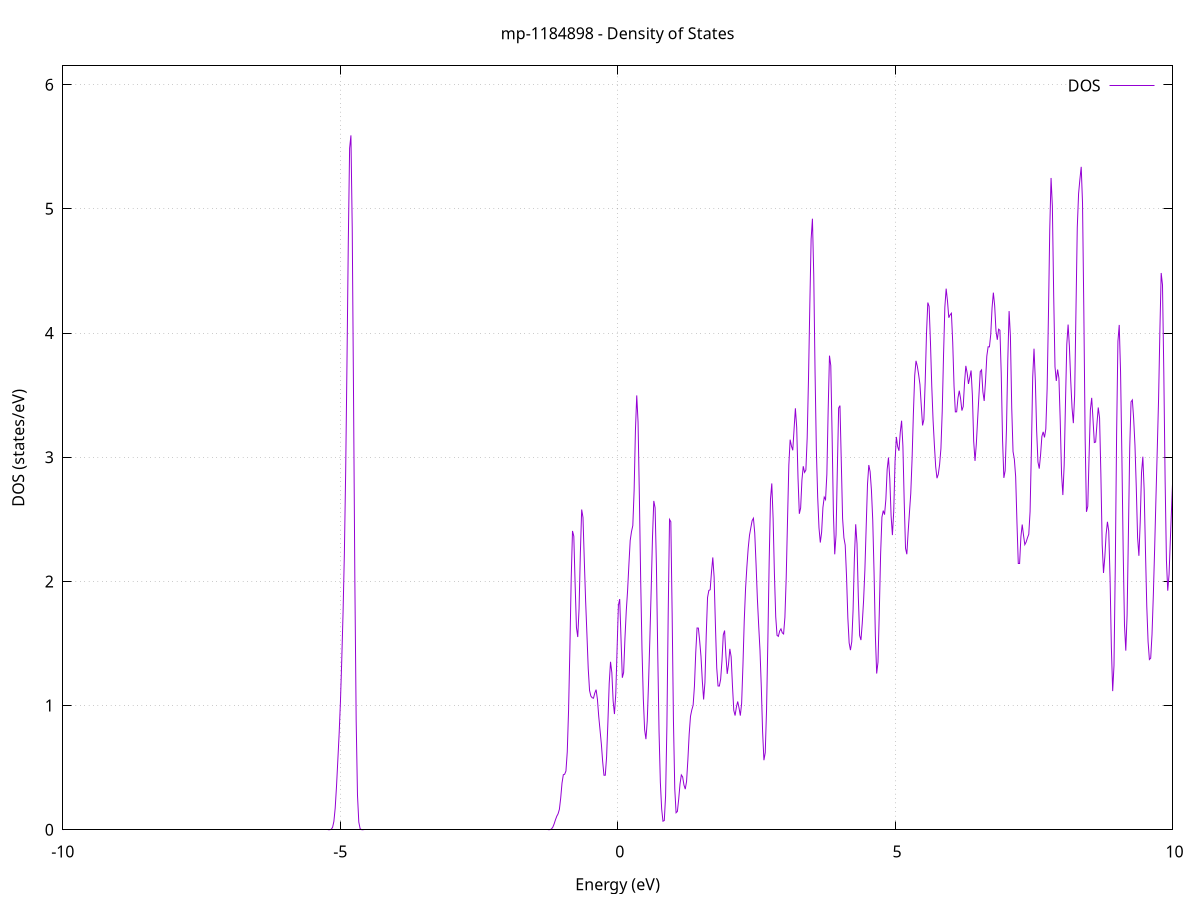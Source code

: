 set title 'mp-1184898 - Density of States'
set xlabel 'Energy (eV)'
set ylabel 'DOS (states/eV)'
set grid
set xrange [-10:10]
set yrange [0:6.151]
set xzeroaxis lt -1
set terminal png size 800,600
set output 'mp-1184898_dos_gnuplot.png'
plot '-' using 1:2 with lines title 'DOS'
-33.493700 0.000000
-33.470100 0.000000
-33.446500 0.000000
-33.422800 0.000000
-33.399200 0.000000
-33.375600 0.000000
-33.351900 0.000000
-33.328300 0.000000
-33.304700 0.000000
-33.281000 0.000000
-33.257400 0.000000
-33.233800 0.000000
-33.210200 0.000000
-33.186500 0.000000
-33.162900 0.000000
-33.139300 0.000000
-33.115600 0.000000
-33.092000 0.000000
-33.068400 0.000000
-33.044700 0.000000
-33.021100 0.000000
-32.997500 0.000000
-32.973900 0.000000
-32.950200 0.000000
-32.926600 0.000000
-32.903000 0.000000
-32.879300 0.000000
-32.855700 0.000000
-32.832100 0.000000
-32.808400 0.000000
-32.784800 0.000000
-32.761200 0.000000
-32.737600 0.000000
-32.713900 0.000000
-32.690300 0.000000
-32.666700 0.000000
-32.643000 0.000000
-32.619400 0.000000
-32.595800 0.000000
-32.572100 0.000000
-32.548500 0.000000
-32.524900 0.000000
-32.501300 0.000000
-32.477600 0.000000
-32.454000 0.000000
-32.430400 0.000000
-32.406700 0.000000
-32.383100 0.000000
-32.359500 0.000000
-32.335900 0.000000
-32.312200 0.000000
-32.288600 0.000000
-32.265000 0.000000
-32.241300 0.000000
-32.217700 0.000000
-32.194100 0.000000
-32.170400 0.000000
-32.146800 0.000000
-32.123200 0.000000
-32.099600 0.000000
-32.075900 0.000000
-32.052300 0.000000
-32.028700 0.000000
-32.005000 0.000000
-31.981400 0.000000
-31.957800 0.000000
-31.934100 0.000000
-31.910500 0.000000
-31.886900 0.000000
-31.863300 0.000000
-31.839600 0.000000
-31.816000 0.000000
-31.792400 0.000000
-31.768700 0.000000
-31.745100 0.000000
-31.721500 0.000000
-31.697800 0.000000
-31.674200 0.000000
-31.650600 0.000000
-31.627000 0.000000
-31.603300 0.000000
-31.579700 0.000000
-31.556100 0.000000
-31.532400 0.000000
-31.508800 0.000100
-31.485200 0.001400
-31.461500 0.018100
-31.437900 0.153400
-31.414300 0.844600
-31.390700 3.019300
-31.367000 7.013600
-31.343400 10.601100
-31.319800 10.521200
-31.296100 7.457600
-31.272500 6.285300
-31.248900 10.679800
-31.225200 18.411700
-31.201600 22.005800
-31.178000 17.299200
-31.154400 8.896400
-31.130700 2.990000
-31.107100 0.656200
-31.083500 0.094000
-31.059800 0.008800
-31.036200 0.000500
-31.012600 0.000000
-30.988900 0.000000
-30.965300 0.000000
-30.941700 0.000000
-30.918100 0.000000
-30.894400 0.000000
-30.870800 0.000000
-30.847200 0.000000
-30.823500 0.000000
-30.799900 0.000000
-30.776300 0.000000
-30.752600 0.000000
-30.729000 0.000000
-30.705400 0.000000
-30.681800 0.000000
-30.658100 0.000000
-30.634500 0.000000
-30.610900 0.000000
-30.587200 0.000000
-30.563600 0.000000
-30.540000 0.000000
-30.516400 0.000000
-30.492700 0.000000
-30.469100 0.000000
-30.445500 0.000000
-30.421800 0.000000
-30.398200 0.000000
-30.374600 0.000000
-30.350900 0.000000
-30.327300 0.000000
-30.303700 0.000000
-30.280100 0.000000
-30.256400 0.000000
-30.232800 0.000000
-30.209200 0.000000
-30.185500 0.000000
-30.161900 0.000000
-30.138300 0.000000
-30.114600 0.000000
-30.091000 0.000000
-30.067400 0.000000
-30.043800 0.000000
-30.020100 0.000000
-29.996500 0.000000
-29.972900 0.000000
-29.949200 0.000000
-29.925600 0.000000
-29.902000 0.000000
-29.878300 0.000000
-29.854700 0.000000
-29.831100 0.000000
-29.807500 0.000000
-29.783800 0.000000
-29.760200 0.000000
-29.736600 0.000000
-29.712900 0.000000
-29.689300 0.000000
-29.665700 0.000000
-29.642000 0.000000
-29.618400 0.000000
-29.594800 0.000000
-29.571200 0.000000
-29.547500 0.000000
-29.523900 0.000000
-29.500300 0.000000
-29.476600 0.000000
-29.453000 0.000000
-29.429400 0.000000
-29.405700 0.000000
-29.382100 0.000000
-29.358500 0.000000
-29.334900 0.000000
-29.311200 0.000000
-29.287600 0.000000
-29.264000 0.000000
-29.240300 0.000000
-29.216700 0.000000
-29.193100 0.000000
-29.169400 0.000000
-29.145800 0.000000
-29.122200 0.000000
-29.098600 0.000000
-29.074900 0.000000
-29.051300 0.000000
-29.027700 0.000000
-29.004000 0.000000
-28.980400 0.000000
-28.956800 0.000000
-28.933200 0.000000
-28.909500 0.000000
-28.885900 0.000000
-28.862300 0.000000
-28.838600 0.000000
-28.815000 0.000000
-28.791400 0.000000
-28.767700 0.000000
-28.744100 0.000000
-28.720500 0.000000
-28.696900 0.000000
-28.673200 0.000000
-28.649600 0.000000
-28.626000 0.000000
-28.602300 0.000000
-28.578700 0.000000
-28.555100 0.000000
-28.531400 0.000000
-28.507800 0.000000
-28.484200 0.000000
-28.460600 0.000000
-28.436900 0.000000
-28.413300 0.000000
-28.389700 0.000000
-28.366000 0.000000
-28.342400 0.000000
-28.318800 0.000000
-28.295100 0.000000
-28.271500 0.000000
-28.247900 0.000000
-28.224300 0.000000
-28.200600 0.000000
-28.177000 0.000000
-28.153400 0.000000
-28.129700 0.000000
-28.106100 0.000000
-28.082500 0.000000
-28.058800 0.000000
-28.035200 0.000000
-28.011600 0.000000
-27.988000 0.000000
-27.964300 0.000000
-27.940700 0.000000
-27.917100 0.000000
-27.893400 0.000000
-27.869800 0.000000
-27.846200 0.000000
-27.822500 0.000000
-27.798900 0.000000
-27.775300 0.000000
-27.751700 0.000000
-27.728000 0.000000
-27.704400 0.000000
-27.680800 0.000000
-27.657100 0.000000
-27.633500 0.000000
-27.609900 0.000000
-27.586200 0.000000
-27.562600 0.000000
-27.539000 0.000000
-27.515400 0.000000
-27.491700 0.000000
-27.468100 0.000000
-27.444500 0.000000
-27.420800 0.000000
-27.397200 0.000000
-27.373600 0.000000
-27.349900 0.000000
-27.326300 0.000000
-27.302700 0.000000
-27.279100 0.000000
-27.255400 0.000000
-27.231800 0.000000
-27.208200 0.000000
-27.184500 0.000000
-27.160900 0.000000
-27.137300 0.000000
-27.113700 0.000000
-27.090000 0.000000
-27.066400 0.000000
-27.042800 0.000000
-27.019100 0.000000
-26.995500 0.000000
-26.971900 0.000000
-26.948200 0.000000
-26.924600 0.000000
-26.901000 0.000000
-26.877400 0.000000
-26.853700 0.000000
-26.830100 0.000000
-26.806500 0.000000
-26.782800 0.000000
-26.759200 0.000000
-26.735600 0.000000
-26.711900 0.000000
-26.688300 0.000000
-26.664700 0.000000
-26.641100 0.000000
-26.617400 0.000000
-26.593800 0.000000
-26.570200 0.000000
-26.546500 0.000000
-26.522900 0.000000
-26.499300 0.000000
-26.475600 0.000000
-26.452000 0.000000
-26.428400 0.000000
-26.404800 0.000000
-26.381100 0.000000
-26.357500 0.000000
-26.333900 0.000000
-26.310200 0.000000
-26.286600 0.000000
-26.263000 0.000000
-26.239300 0.000000
-26.215700 0.000000
-26.192100 0.000000
-26.168500 0.000000
-26.144800 0.000000
-26.121200 0.000000
-26.097600 0.000000
-26.073900 0.000000
-26.050300 0.000000
-26.026700 0.000000
-26.003000 0.000000
-25.979400 0.000000
-25.955800 0.000000
-25.932200 0.000000
-25.908500 0.000000
-25.884900 0.000000
-25.861300 0.000000
-25.837600 0.000000
-25.814000 0.000000
-25.790400 0.000000
-25.766700 0.000000
-25.743100 0.000000
-25.719500 0.000000
-25.695900 0.000000
-25.672200 0.000000
-25.648600 0.000000
-25.625000 0.000000
-25.601300 0.000000
-25.577700 0.000000
-25.554100 0.000000
-25.530400 0.000000
-25.506800 0.000000
-25.483200 0.000000
-25.459600 0.000000
-25.435900 0.000000
-25.412300 0.000000
-25.388700 0.000000
-25.365000 0.000000
-25.341400 0.000000
-25.317800 0.000000
-25.294200 0.000000
-25.270500 0.000000
-25.246900 0.000000
-25.223300 0.000000
-25.199600 0.000000
-25.176000 0.000000
-25.152400 0.000000
-25.128700 0.000000
-25.105100 0.000000
-25.081500 0.000000
-25.057900 0.000000
-25.034200 0.000000
-25.010600 0.000000
-24.987000 0.000000
-24.963300 0.000000
-24.939700 0.000000
-24.916100 0.000000
-24.892400 0.000000
-24.868800 0.000000
-24.845200 0.000000
-24.821600 0.000000
-24.797900 0.000000
-24.774300 0.000000
-24.750700 0.000000
-24.727000 0.000000
-24.703400 0.000000
-24.679800 0.000000
-24.656100 0.000000
-24.632500 0.000000
-24.608900 0.000000
-24.585300 0.000000
-24.561600 0.000000
-24.538000 0.000000
-24.514400 0.000000
-24.490700 0.000000
-24.467100 0.000000
-24.443500 0.000000
-24.419800 0.000000
-24.396200 0.000000
-24.372600 0.000000
-24.349000 0.000000
-24.325300 0.000000
-24.301700 0.000000
-24.278100 0.000000
-24.254400 0.000000
-24.230800 0.000000
-24.207200 0.000000
-24.183500 0.000000
-24.159900 0.000000
-24.136300 0.000000
-24.112700 0.000000
-24.089000 0.000000
-24.065400 0.000000
-24.041800 0.000000
-24.018100 0.000000
-23.994500 0.000000
-23.970900 0.000000
-23.947200 0.000000
-23.923600 0.000000
-23.900000 0.000000
-23.876400 0.000000
-23.852700 0.000000
-23.829100 0.000000
-23.805500 0.000000
-23.781800 0.000000
-23.758200 0.000000
-23.734600 0.000000
-23.711000 0.000000
-23.687300 0.000000
-23.663700 0.000000
-23.640100 0.000000
-23.616400 0.000000
-23.592800 0.000000
-23.569200 0.000000
-23.545500 0.000000
-23.521900 0.000000
-23.498300 0.000000
-23.474700 0.000000
-23.451000 0.000000
-23.427400 0.000000
-23.403800 0.000000
-23.380100 0.000000
-23.356500 0.000000
-23.332900 0.000000
-23.309200 0.000000
-23.285600 0.000000
-23.262000 0.000000
-23.238400 0.000000
-23.214700 0.000000
-23.191100 0.000000
-23.167500 0.000000
-23.143800 0.000000
-23.120200 0.000000
-23.096600 0.000000
-23.072900 0.000000
-23.049300 0.000000
-23.025700 0.000000
-23.002100 0.000000
-22.978400 0.000000
-22.954800 0.000000
-22.931200 0.000000
-22.907500 0.000000
-22.883900 0.000000
-22.860300 0.000000
-22.836600 0.000000
-22.813000 0.000000
-22.789400 0.000000
-22.765800 0.000000
-22.742100 0.000000
-22.718500 0.000000
-22.694900 0.000000
-22.671200 0.000000
-22.647600 0.000000
-22.624000 0.000000
-22.600300 0.000000
-22.576700 0.000000
-22.553100 0.000000
-22.529500 0.000000
-22.505800 0.000000
-22.482200 0.000000
-22.458600 0.000000
-22.434900 0.000000
-22.411300 0.000000
-22.387700 0.000000
-22.364000 0.000000
-22.340400 0.000000
-22.316800 0.000000
-22.293200 0.000000
-22.269500 0.000000
-22.245900 0.000000
-22.222300 0.000000
-22.198600 0.000000
-22.175000 0.000000
-22.151400 0.000000
-22.127700 0.000000
-22.104100 0.000000
-22.080500 0.000000
-22.056900 0.000000
-22.033200 0.000000
-22.009600 0.000000
-21.986000 0.000000
-21.962300 0.000000
-21.938700 0.000000
-21.915100 0.000000
-21.891500 0.000000
-21.867800 0.000000
-21.844200 0.000000
-21.820600 0.000000
-21.796900 0.000000
-21.773300 0.000000
-21.749700 0.000000
-21.726000 0.000000
-21.702400 0.000000
-21.678800 0.000000
-21.655200 0.000000
-21.631500 0.000000
-21.607900 0.000000
-21.584300 0.000000
-21.560600 0.000000
-21.537000 0.000000
-21.513400 0.000000
-21.489700 0.000000
-21.466100 0.000000
-21.442500 0.000000
-21.418900 0.000000
-21.395200 0.000000
-21.371600 0.000000
-21.348000 0.000000
-21.324300 0.000000
-21.300700 0.000000
-21.277100 0.000000
-21.253400 0.000000
-21.229800 0.000000
-21.206200 0.000000
-21.182600 0.000000
-21.158900 0.000000
-21.135300 0.000000
-21.111700 0.000000
-21.088000 0.000000
-21.064400 0.000000
-21.040800 0.000000
-21.017100 0.000000
-20.993500 0.000000
-20.969900 0.000000
-20.946300 0.000000
-20.922600 0.000000
-20.899000 0.000000
-20.875400 0.000000
-20.851700 0.000000
-20.828100 0.000000
-20.804500 0.000000
-20.780800 0.000000
-20.757200 0.000000
-20.733600 0.000000
-20.710000 0.000000
-20.686300 0.000000
-20.662700 0.000000
-20.639100 0.000000
-20.615400 0.000000
-20.591800 0.000000
-20.568200 0.000000
-20.544500 0.000000
-20.520900 0.000000
-20.497300 0.000000
-20.473700 0.000000
-20.450000 0.000000
-20.426400 0.000000
-20.402800 0.000000
-20.379100 0.000000
-20.355500 0.000000
-20.331900 0.000000
-20.308300 0.000000
-20.284600 0.000000
-20.261000 0.000000
-20.237400 0.000000
-20.213700 0.000000
-20.190100 0.000000
-20.166500 0.000000
-20.142800 0.000000
-20.119200 0.000000
-20.095600 0.000000
-20.072000 0.000000
-20.048300 0.000000
-20.024700 0.000000
-20.001100 0.000000
-19.977400 0.000000
-19.953800 0.000000
-19.930200 0.000000
-19.906500 0.000000
-19.882900 0.000000
-19.859300 0.000000
-19.835700 0.000000
-19.812000 0.000000
-19.788400 0.000000
-19.764800 0.000000
-19.741100 0.000000
-19.717500 0.000000
-19.693900 0.000000
-19.670200 0.000000
-19.646600 0.000000
-19.623000 0.000000
-19.599400 0.000000
-19.575700 0.000000
-19.552100 0.000000
-19.528500 0.000000
-19.504800 0.000000
-19.481200 0.000000
-19.457600 0.000000
-19.433900 0.000000
-19.410300 0.000000
-19.386700 0.000000
-19.363100 0.000000
-19.339400 0.000000
-19.315800 0.000000
-19.292200 0.000000
-19.268500 0.000000
-19.244900 0.000000
-19.221300 0.000000
-19.197600 0.000000
-19.174000 0.000000
-19.150400 0.000000
-19.126800 0.000000
-19.103100 0.000000
-19.079500 0.000000
-19.055900 0.000000
-19.032200 0.000000
-19.008600 0.000000
-18.985000 0.000000
-18.961300 0.000000
-18.937700 0.000000
-18.914100 0.000000
-18.890500 0.000000
-18.866800 0.000000
-18.843200 0.000000
-18.819600 0.000000
-18.795900 0.000000
-18.772300 0.000000
-18.748700 0.000000
-18.725000 0.000000
-18.701400 0.000000
-18.677800 0.000000
-18.654200 0.000000
-18.630500 0.000000
-18.606900 0.000000
-18.583300 0.000000
-18.559600 0.000000
-18.536000 0.000000
-18.512400 0.000000
-18.488800 0.000000
-18.465100 0.000000
-18.441500 0.000000
-18.417900 0.000000
-18.394200 0.000000
-18.370600 0.000000
-18.347000 0.000000
-18.323300 0.000000
-18.299700 0.000000
-18.276100 0.000000
-18.252500 0.000000
-18.228800 0.000000
-18.205200 0.000000
-18.181600 0.000000
-18.157900 0.000000
-18.134300 0.000000
-18.110700 0.000000
-18.087000 0.000000
-18.063400 0.000000
-18.039800 0.000000
-18.016200 0.000000
-17.992500 0.000000
-17.968900 0.000000
-17.945300 0.000000
-17.921600 0.000000
-17.898000 0.000000
-17.874400 0.000000
-17.850700 0.000000
-17.827100 0.000000
-17.803500 0.000000
-17.779900 0.000000
-17.756200 0.000000
-17.732600 0.000000
-17.709000 0.000000
-17.685300 0.000000
-17.661700 0.000000
-17.638100 0.000000
-17.614400 0.000000
-17.590800 0.000000
-17.567200 0.000000
-17.543600 0.000000
-17.519900 0.000000
-17.496300 0.000000
-17.472700 0.000000
-17.449000 0.000000
-17.425400 0.000000
-17.401800 0.000000
-17.378100 0.000000
-17.354500 0.000000
-17.330900 0.000000
-17.307300 0.000000
-17.283600 0.000000
-17.260000 0.000000
-17.236400 0.000000
-17.212700 0.000000
-17.189100 0.000000
-17.165500 0.000000
-17.141800 0.000000
-17.118200 0.000000
-17.094600 0.000000
-17.071000 0.000000
-17.047300 0.000000
-17.023700 0.000000
-17.000100 0.000000
-16.976400 0.000000
-16.952800 0.000000
-16.929200 0.000000
-16.905600 0.000000
-16.881900 0.000000
-16.858300 0.000000
-16.834700 0.000000
-16.811000 0.000000
-16.787400 0.000000
-16.763800 0.000000
-16.740100 0.000000
-16.716500 0.000000
-16.692900 0.000000
-16.669300 0.000000
-16.645600 0.000000
-16.622000 0.000000
-16.598400 0.000000
-16.574700 0.000000
-16.551100 0.000000
-16.527500 0.000000
-16.503800 0.000000
-16.480200 0.000000
-16.456600 0.000000
-16.433000 0.000000
-16.409300 0.000000
-16.385700 0.000000
-16.362100 0.000000
-16.338400 0.000000
-16.314800 0.000000
-16.291200 0.000000
-16.267500 0.000000
-16.243900 0.000000
-16.220300 0.000000
-16.196700 0.000000
-16.173000 0.000000
-16.149400 0.000000
-16.125800 0.000000
-16.102100 0.000000
-16.078500 0.000000
-16.054900 0.000000
-16.031200 0.000000
-16.007600 0.000000
-15.984000 0.000000
-15.960400 0.000000
-15.936700 0.000000
-15.913100 0.000000
-15.889500 0.000000
-15.865800 0.000000
-15.842200 0.000000
-15.818600 0.000000
-15.794900 0.000000
-15.771300 0.000000
-15.747700 0.000000
-15.724100 0.000000
-15.700400 0.000000
-15.676800 0.000000
-15.653200 0.000000
-15.629500 0.000000
-15.605900 0.000000
-15.582300 0.000000
-15.558600 0.000000
-15.535000 0.000000
-15.511400 0.000000
-15.487800 0.000000
-15.464100 0.000000
-15.440500 0.000000
-15.416900 0.000000
-15.393200 0.000000
-15.369600 0.000000
-15.346000 0.000000
-15.322300 0.000000
-15.298700 0.000000
-15.275100 0.000000
-15.251500 0.000000
-15.227800 0.000000
-15.204200 0.000000
-15.180600 0.000000
-15.156900 0.000000
-15.133300 0.000300
-15.109700 0.004400
-15.086100 0.044800
-15.062400 0.301800
-15.038800 1.347900
-15.015200 4.010400
-14.991500 8.009300
-14.967900 11.018000
-14.944300 11.591900
-14.920600 12.503300
-14.897000 17.005000
-14.873400 22.748900
-14.849800 24.878400
-14.826100 23.913700
-14.802500 24.116600
-14.778900 26.754900
-14.755200 31.289300
-14.731600 37.845900
-14.708000 42.718100
-14.684300 38.744400
-14.660700 25.619200
-14.637100 11.797400
-14.613500 3.703900
-14.589800 0.783900
-14.566200 0.111100
-14.542600 0.010500
-14.518900 0.000700
-14.495300 0.000000
-14.471700 0.000200
-14.448000 0.003500
-14.424400 0.047200
-14.400800 0.414100
-14.377200 2.411200
-14.353500 9.386800
-14.329900 24.605200
-14.306300 43.672400
-14.282600 52.642000
-14.259000 43.075300
-14.235400 23.843600
-14.211700 8.878100
-14.188100 2.209200
-14.164500 0.365100
-14.140900 0.039800
-14.117200 0.002900
-14.093600 0.000100
-14.070000 0.000000
-14.046300 0.000000
-14.022700 0.000000
-13.999100 0.000000
-13.975400 0.000000
-13.951800 0.000000
-13.928200 0.000000
-13.904600 0.000000
-13.880900 0.000000
-13.857300 0.000000
-13.833700 0.000000
-13.810000 0.000000
-13.786400 0.000000
-13.762800 0.000000
-13.739100 0.000000
-13.715500 0.000000
-13.691900 0.000000
-13.668300 0.000000
-13.644600 0.000000
-13.621000 0.000000
-13.597400 0.000000
-13.573700 0.000000
-13.550100 0.000000
-13.526500 0.000000
-13.502900 0.000000
-13.479200 0.000000
-13.455600 0.000000
-13.432000 0.000000
-13.408300 0.000000
-13.384700 0.000000
-13.361100 0.000000
-13.337400 0.000000
-13.313800 0.000000
-13.290200 0.000000
-13.266600 0.000000
-13.242900 0.000000
-13.219300 0.000000
-13.195700 0.000000
-13.172000 0.000000
-13.148400 0.000000
-13.124800 0.000000
-13.101100 0.000000
-13.077500 0.000000
-13.053900 0.000000
-13.030300 0.000000
-13.006600 0.000000
-12.983000 0.000000
-12.959400 0.000000
-12.935700 0.000000
-12.912100 0.000000
-12.888500 0.000000
-12.864800 0.000000
-12.841200 0.000000
-12.817600 0.000000
-12.794000 0.000000
-12.770300 0.000000
-12.746700 0.000000
-12.723100 0.000000
-12.699400 0.000000
-12.675800 0.000000
-12.652200 0.000000
-12.628500 0.000000
-12.604900 0.000000
-12.581300 0.000000
-12.557700 0.000000
-12.534000 0.000000
-12.510400 0.000000
-12.486800 0.000000
-12.463100 0.000000
-12.439500 0.000000
-12.415900 0.000000
-12.392200 0.000000
-12.368600 0.000000
-12.345000 0.000000
-12.321400 0.000000
-12.297700 0.000000
-12.274100 0.000000
-12.250500 0.000000
-12.226800 0.000000
-12.203200 0.000000
-12.179600 0.000000
-12.155900 0.000000
-12.132300 0.000000
-12.108700 0.000000
-12.085100 0.000000
-12.061400 0.000000
-12.037800 0.000000
-12.014200 0.000000
-11.990500 0.000000
-11.966900 0.000000
-11.943300 0.000000
-11.919600 0.000000
-11.896000 0.000000
-11.872400 0.000000
-11.848800 0.000000
-11.825100 0.000000
-11.801500 0.000000
-11.777900 0.000000
-11.754200 0.000000
-11.730600 0.000000
-11.707000 0.000000
-11.683400 0.000000
-11.659700 0.000000
-11.636100 0.000000
-11.612500 0.000000
-11.588800 0.000000
-11.565200 0.000000
-11.541600 0.000000
-11.517900 0.000000
-11.494300 0.000000
-11.470700 0.000000
-11.447100 0.000000
-11.423400 0.000000
-11.399800 0.000000
-11.376200 0.000000
-11.352500 0.000000
-11.328900 0.000000
-11.305300 0.000000
-11.281600 0.000000
-11.258000 0.000000
-11.234400 0.000000
-11.210800 0.000000
-11.187100 0.000000
-11.163500 0.000000
-11.139900 0.000000
-11.116200 0.000000
-11.092600 0.000000
-11.069000 0.000000
-11.045300 0.000000
-11.021700 0.000000
-10.998100 0.000000
-10.974500 0.000000
-10.950800 0.000000
-10.927200 0.000000
-10.903600 0.000000
-10.879900 0.000000
-10.856300 0.000000
-10.832700 0.000000
-10.809000 0.000000
-10.785400 0.000000
-10.761800 0.000000
-10.738200 0.000000
-10.714500 0.000000
-10.690900 0.000000
-10.667300 0.000000
-10.643600 0.000000
-10.620000 0.000000
-10.596400 0.000000
-10.572700 0.000000
-10.549100 0.000000
-10.525500 0.000000
-10.501900 0.000000
-10.478200 0.000000
-10.454600 0.000000
-10.431000 0.000000
-10.407300 0.000000
-10.383700 0.000000
-10.360100 0.000000
-10.336400 0.000000
-10.312800 0.000000
-10.289200 0.000000
-10.265600 0.000000
-10.241900 0.000000
-10.218300 0.000000
-10.194700 0.000000
-10.171000 0.000000
-10.147400 0.000000
-10.123800 0.000000
-10.100200 0.000000
-10.076500 0.000000
-10.052900 0.000000
-10.029300 0.000000
-10.005600 0.000000
-9.982000 0.000000
-9.958400 0.000000
-9.934700 0.000000
-9.911100 0.000000
-9.887500 0.000000
-9.863900 0.000000
-9.840200 0.000000
-9.816600 0.000000
-9.793000 0.000000
-9.769300 0.000000
-9.745700 0.000000
-9.722100 0.000000
-9.698400 0.000000
-9.674800 0.000000
-9.651200 0.000000
-9.627600 0.000000
-9.603900 0.000000
-9.580300 0.000000
-9.556700 0.000000
-9.533000 0.000000
-9.509400 0.000000
-9.485800 0.000000
-9.462100 0.000000
-9.438500 0.000000
-9.414900 0.000000
-9.391300 0.000000
-9.367600 0.000000
-9.344000 0.000000
-9.320400 0.000000
-9.296700 0.000000
-9.273100 0.000000
-9.249500 0.000000
-9.225800 0.000000
-9.202200 0.000000
-9.178600 0.000000
-9.155000 0.000000
-9.131300 0.000000
-9.107700 0.000000
-9.084100 0.000000
-9.060400 0.000000
-9.036800 0.000000
-9.013200 0.000000
-8.989500 0.000000
-8.965900 0.000000
-8.942300 0.000000
-8.918700 0.000000
-8.895000 0.000000
-8.871400 0.000000
-8.847800 0.000000
-8.824100 0.000000
-8.800500 0.000000
-8.776900 0.000000
-8.753200 0.000000
-8.729600 0.000000
-8.706000 0.000000
-8.682400 0.000000
-8.658700 0.000000
-8.635100 0.000000
-8.611500 0.000000
-8.587800 0.000000
-8.564200 0.000000
-8.540600 0.000000
-8.516900 0.000000
-8.493300 0.000000
-8.469700 0.000000
-8.446100 0.000000
-8.422400 0.000000
-8.398800 0.000000
-8.375200 0.000000
-8.351500 0.000000
-8.327900 0.000000
-8.304300 0.000000
-8.280700 0.000000
-8.257000 0.000000
-8.233400 0.000000
-8.209800 0.000000
-8.186100 0.000000
-8.162500 0.000000
-8.138900 0.000000
-8.115200 0.000000
-8.091600 0.000000
-8.068000 0.000000
-8.044400 0.000000
-8.020700 0.000000
-7.997100 0.000000
-7.973500 0.000000
-7.949800 0.000000
-7.926200 0.000000
-7.902600 0.000000
-7.878900 0.000000
-7.855300 0.000000
-7.831700 0.000000
-7.808100 0.000000
-7.784400 0.000000
-7.760800 0.000000
-7.737200 0.000000
-7.713500 0.000000
-7.689900 0.000000
-7.666300 0.000000
-7.642600 0.000000
-7.619000 0.000000
-7.595400 0.000000
-7.571800 0.000000
-7.548100 0.000000
-7.524500 0.000000
-7.500900 0.000000
-7.477200 0.000000
-7.453600 0.000000
-7.430000 0.000000
-7.406300 0.000000
-7.382700 0.000000
-7.359100 0.000000
-7.335500 0.000000
-7.311800 0.000000
-7.288200 0.000000
-7.264600 0.000000
-7.240900 0.000000
-7.217300 0.000000
-7.193700 0.000000
-7.170000 0.000000
-7.146400 0.000000
-7.122800 0.000000
-7.099200 0.000000
-7.075500 0.000000
-7.051900 0.000000
-7.028300 0.000000
-7.004600 0.000000
-6.981000 0.000000
-6.957400 0.000000
-6.933700 0.000000
-6.910100 0.000000
-6.886500 0.000000
-6.862900 0.000000
-6.839200 0.000000
-6.815600 0.000000
-6.792000 0.000000
-6.768300 0.000000
-6.744700 0.000000
-6.721100 0.000000
-6.697500 0.000000
-6.673800 0.000000
-6.650200 0.000000
-6.626600 0.000000
-6.602900 0.000000
-6.579300 0.000000
-6.555700 0.000000
-6.532000 0.000000
-6.508400 0.000000
-6.484800 0.000000
-6.461200 0.000000
-6.437500 0.000000
-6.413900 0.000000
-6.390300 0.000000
-6.366600 0.000000
-6.343000 0.000000
-6.319400 0.000000
-6.295700 0.000000
-6.272100 0.000000
-6.248500 0.000000
-6.224900 0.000000
-6.201200 0.000000
-6.177600 0.000000
-6.154000 0.000000
-6.130300 0.000000
-6.106700 0.000000
-6.083100 0.000000
-6.059400 0.000000
-6.035800 0.000000
-6.012200 0.000000
-5.988600 0.000000
-5.964900 0.000000
-5.941300 0.000000
-5.917700 0.000000
-5.894000 0.000000
-5.870400 0.000000
-5.846800 0.000000
-5.823100 0.000000
-5.799500 0.000000
-5.775900 0.000000
-5.752300 0.000000
-5.728600 0.000000
-5.705000 0.000000
-5.681400 0.000000
-5.657700 0.000000
-5.634100 0.000000
-5.610500 0.000000
-5.586800 0.000000
-5.563200 0.000000
-5.539600 0.000000
-5.516000 0.000000
-5.492300 0.000000
-5.468700 0.000000
-5.445100 0.000000
-5.421400 0.000000
-5.397800 0.000000
-5.374200 0.000000
-5.350500 0.000000
-5.326900 0.000000
-5.303300 0.000000
-5.279700 0.000000
-5.256000 0.000000
-5.232400 0.000000
-5.208800 0.000100
-5.185100 0.000600
-5.161500 0.004200
-5.137900 0.019600
-5.114200 0.067300
-5.090600 0.174500
-5.067000 0.348900
-5.043400 0.557400
-5.019700 0.771900
-4.996100 1.029700
-4.972500 1.362400
-4.948800 1.747400
-4.925200 2.221300
-4.901600 2.886500
-4.878000 3.764500
-4.854300 4.733800
-4.830700 5.487300
-4.807100 5.591500
-4.783400 4.842500
-4.759800 3.478100
-4.736200 2.000000
-4.712500 0.877100
-4.688900 0.279800
-4.665300 0.062600
-4.641700 0.009600
-4.618000 0.001000
-4.594400 0.000100
-4.570800 0.000000
-4.547100 0.000000
-4.523500 0.000000
-4.499900 0.000000
-4.476200 0.000000
-4.452600 0.000000
-4.429000 0.000000
-4.405400 0.000000
-4.381700 0.000000
-4.358100 0.000000
-4.334500 0.000000
-4.310800 0.000000
-4.287200 0.000000
-4.263600 0.000000
-4.239900 0.000000
-4.216300 0.000000
-4.192700 0.000000
-4.169100 0.000000
-4.145400 0.000000
-4.121800 0.000000
-4.098200 0.000000
-4.074500 0.000000
-4.050900 0.000000
-4.027300 0.000000
-4.003600 0.000000
-3.980000 0.000000
-3.956400 0.000000
-3.932800 0.000000
-3.909100 0.000000
-3.885500 0.000000
-3.861900 0.000000
-3.838200 0.000000
-3.814600 0.000000
-3.791000 0.000000
-3.767300 0.000000
-3.743700 0.000000
-3.720100 0.000000
-3.696500 0.000000
-3.672800 0.000000
-3.649200 0.000000
-3.625600 0.000000
-3.601900 0.000000
-3.578300 0.000000
-3.554700 0.000000
-3.531000 0.000000
-3.507400 0.000000
-3.483800 0.000000
-3.460200 0.000000
-3.436500 0.000000
-3.412900 0.000000
-3.389300 0.000000
-3.365600 0.000000
-3.342000 0.000000
-3.318400 0.000000
-3.294800 0.000000
-3.271100 0.000000
-3.247500 0.000000
-3.223900 0.000000
-3.200200 0.000000
-3.176600 0.000000
-3.153000 0.000000
-3.129300 0.000000
-3.105700 0.000000
-3.082100 0.000000
-3.058500 0.000000
-3.034800 0.000000
-3.011200 0.000000
-2.987600 0.000000
-2.963900 0.000000
-2.940300 0.000000
-2.916700 0.000000
-2.893000 0.000000
-2.869400 0.000000
-2.845800 0.000000
-2.822200 0.000000
-2.798500 0.000000
-2.774900 0.000000
-2.751300 0.000000
-2.727600 0.000000
-2.704000 0.000000
-2.680400 0.000000
-2.656700 0.000000
-2.633100 0.000000
-2.609500 0.000000
-2.585900 0.000000
-2.562200 0.000000
-2.538600 0.000000
-2.515000 0.000000
-2.491300 0.000000
-2.467700 0.000000
-2.444100 0.000000
-2.420400 0.000000
-2.396800 0.000000
-2.373200 0.000000
-2.349600 0.000000
-2.325900 0.000000
-2.302300 0.000000
-2.278700 0.000000
-2.255000 0.000000
-2.231400 0.000000
-2.207800 0.000000
-2.184100 0.000000
-2.160500 0.000000
-2.136900 0.000000
-2.113300 0.000000
-2.089600 0.000000
-2.066000 0.000000
-2.042400 0.000000
-2.018700 0.000000
-1.995100 0.000000
-1.971500 0.000000
-1.947800 0.000000
-1.924200 0.000000
-1.900600 0.000000
-1.877000 0.000000
-1.853300 0.000000
-1.829700 0.000000
-1.806100 0.000000
-1.782400 0.000000
-1.758800 0.000000
-1.735200 0.000000
-1.711500 0.000000
-1.687900 0.000000
-1.664300 0.000000
-1.640700 0.000000
-1.617000 0.000000
-1.593400 0.000000
-1.569800 0.000000
-1.546100 0.000000
-1.522500 0.000000
-1.498900 0.000000
-1.475300 0.000000
-1.451600 0.000000
-1.428000 0.000000
-1.404400 0.000000
-1.380700 0.000000
-1.357100 0.000000
-1.333500 0.000000
-1.309800 0.000000
-1.286200 0.000000
-1.262600 0.000000
-1.239000 0.000200
-1.215300 0.001500
-1.191700 0.006800
-1.168100 0.021300
-1.144400 0.047600
-1.120800 0.080300
-1.097200 0.108700
-1.073500 0.128700
-1.049900 0.164800
-1.026300 0.255400
-1.002700 0.375400
-0.979000 0.443300
-0.955400 0.446800
-0.931800 0.473100
-0.908100 0.626700
-0.884500 0.961900
-0.860900 1.457500
-0.837200 2.017500
-0.813600 2.406200
-0.790000 2.363400
-0.766400 1.977700
-0.742700 1.629900
-0.719100 1.552200
-0.695500 1.779700
-0.671800 2.230000
-0.648200 2.578600
-0.624600 2.515000
-0.600900 2.168000
-0.577300 1.845400
-0.553700 1.573900
-0.530100 1.297600
-0.506400 1.121800
-0.482800 1.076900
-0.459200 1.063200
-0.435500 1.059400
-0.411900 1.100900
-0.388300 1.128200
-0.364600 1.051300
-0.341000 0.913700
-0.317400 0.802700
-0.293800 0.692000
-0.270100 0.549400
-0.246500 0.439100
-0.222900 0.439200
-0.199200 0.586500
-0.175600 0.865800
-0.152000 1.179500
-0.128300 1.352500
-0.104700 1.265400
-0.081100 1.035800
-0.057500 0.931800
-0.033800 1.092300
-0.010200 1.453200
0.013400 1.806500
0.037100 1.857700
0.060700 1.538900
0.084300 1.224200
0.107900 1.266900
0.131600 1.540200
0.155200 1.760500
0.178800 1.922800
0.202500 2.132500
0.226100 2.329200
0.249700 2.400700
0.273400 2.449500
0.297000 2.731500
0.320600 3.216800
0.344200 3.497300
0.367900 3.283200
0.391500 2.690200
0.415100 2.013700
0.438800 1.455200
0.462400 1.058600
0.486000 0.805900
0.509700 0.729600
0.533300 0.874500
0.556900 1.182100
0.580500 1.537300
0.604200 1.925800
0.627800 2.351500
0.651400 2.648000
0.675100 2.592700
0.698700 2.130300
0.722300 1.432200
0.746000 0.792500
0.769600 0.382400
0.793200 0.167400
0.816800 0.068900
0.840500 0.074200
0.864100 0.272000
0.887700 0.835300
0.911400 1.747500
0.935000 2.498900
0.958600 2.480500
0.982300 1.737800
1.005900 0.873200
1.029500 0.330200
1.053100 0.137100
1.076800 0.147500
1.100400 0.247300
1.124000 0.368300
1.147700 0.441600
1.171300 0.425700
1.194900 0.361100
1.218600 0.327300
1.242200 0.390000
1.265800 0.563500
1.289400 0.771100
1.313100 0.913900
1.336700 0.965600
1.360300 1.002200
1.384000 1.156100
1.407600 1.427400
1.431200 1.624900
1.454900 1.624000
1.478500 1.520300
1.502100 1.395500
1.525700 1.201300
1.549400 1.049200
1.573000 1.185100
1.596600 1.568400
1.620300 1.871000
1.643900 1.927300
1.667500 1.932700
1.691200 2.074700
1.714800 2.192900
1.738400 2.035700
1.762000 1.650500
1.785700 1.303800
1.809300 1.158000
1.832900 1.157300
1.856600 1.212000
1.880200 1.360400
1.903800 1.569500
1.927400 1.604300
1.951100 1.404700
1.974700 1.255400
1.998300 1.333300
2.022000 1.456700
2.045600 1.392800
2.069200 1.161700
2.092900 0.962100
2.116500 0.919800
2.140100 0.987400
2.163700 1.033000
2.187400 0.982200
2.211000 0.919400
2.234600 1.018200
2.258300 1.325500
2.281900 1.685100
2.305500 1.943100
2.329200 2.117500
2.352800 2.266700
2.376400 2.371800
2.400000 2.430900
2.423700 2.489200
2.447300 2.508600
2.470900 2.389100
2.494600 2.137900
2.518200 1.862600
2.541800 1.644900
2.565500 1.445000
2.589100 1.149300
2.612700 0.786700
2.636300 0.560200
2.660000 0.620200
2.683600 0.965700
2.707200 1.519500
2.730900 2.156700
2.754500 2.661000
2.778100 2.788800
2.801800 2.507500
2.825400 2.061000
2.849000 1.716300
2.872600 1.565500
2.896300 1.557300
2.919900 1.599800
2.943500 1.617600
2.967200 1.585900
2.990800 1.576800
3.014400 1.709700
3.038100 2.031000
3.061700 2.491900
3.085300 2.936300
3.108900 3.141400
3.132600 3.089600
3.156200 3.055600
3.179800 3.227000
3.203500 3.393700
3.227100 3.239800
3.250700 2.833300
3.274400 2.544400
3.298000 2.590600
3.321600 2.817600
3.345200 2.927100
3.368900 2.877700
3.392500 2.896600
3.416100 3.155700
3.439800 3.633800
3.463400 4.220700
3.487000 4.755800
3.510600 4.920300
3.534300 4.468100
3.557900 3.683700
3.581500 3.055300
3.605200 2.679400
3.628800 2.431600
3.652400 2.312800
3.676100 2.395100
3.699700 2.594800
3.723300 2.678400
3.746900 2.658900
3.770600 2.862000
3.794200 3.380800
3.817800 3.817700
3.841500 3.737300
3.865100 3.177700
3.888700 2.544600
3.912400 2.218200
3.936000 2.374800
3.959600 2.905000
3.983200 3.396300
4.006900 3.415400
4.030500 2.967700
4.054100 2.507900
4.077800 2.351700
4.101400 2.292000
4.125000 2.041700
4.148700 1.708000
4.172300 1.504600
4.195900 1.446600
4.219500 1.514100
4.243200 1.770100
4.266800 2.186300
4.290400 2.460000
4.314100 2.303500
4.337700 1.876100
4.361300 1.564200
4.385000 1.527500
4.408600 1.662900
4.432200 1.843200
4.455800 2.090600
4.479500 2.442100
4.503100 2.782200
4.526700 2.937100
4.550400 2.883200
4.574000 2.734100
4.597600 2.493400
4.621300 2.070700
4.644900 1.561700
4.668500 1.258100
4.692100 1.349600
4.715800 1.752200
4.739400 2.218000
4.763000 2.517000
4.786700 2.569900
4.810300 2.537600
4.833900 2.659700
4.857600 2.902200
4.881200 2.997400
4.904800 2.825700
4.928400 2.528300
4.952100 2.372900
4.975700 2.563600
4.999300 2.960700
5.023000 3.163200
5.046600 3.085500
5.070200 3.052000
5.093900 3.202200
5.117500 3.293700
5.141100 3.090200
5.164700 2.644800
5.188400 2.266900
5.212000 2.218700
5.235600 2.397000
5.259300 2.555500
5.282900 2.709000
5.306500 2.985300
5.330100 3.351200
5.353800 3.656600
5.377400 3.776000
5.401000 3.732700
5.424700 3.664900
5.448300 3.585900
5.471900 3.417000
5.495600 3.255800
5.519200 3.303000
5.542800 3.604100
5.566400 3.995800
5.590100 4.245300
5.613700 4.213600
5.637300 3.932500
5.661000 3.575500
5.684600 3.300200
5.708200 3.100700
5.731900 2.923600
5.755500 2.830800
5.779100 2.863000
5.802700 2.941100
5.826400 3.069200
5.850000 3.370700
5.873600 3.822100
5.897300 4.209300
5.920900 4.357100
5.944500 4.258700
5.968200 4.123200
5.991800 4.146600
6.015400 4.159300
6.039000 3.924000
6.062700 3.573700
6.086300 3.364900
6.109900 3.365400
6.133600 3.476600
6.157200 3.535800
6.180800 3.472300
6.204500 3.375400
6.228100 3.408300
6.251700 3.598600
6.275300 3.735500
6.299000 3.678500
6.322600 3.590200
6.346200 3.641900
6.369900 3.698200
6.393500 3.497200
6.417100 3.127100
6.440800 2.970200
6.464400 3.106100
6.488000 3.304900
6.511600 3.498500
6.535300 3.689400
6.558900 3.703000
6.582500 3.527200
6.606200 3.452800
6.629800 3.609800
6.653400 3.814000
6.677100 3.889300
6.700700 3.888500
6.724300 3.987800
6.747900 4.202000
6.771600 4.325100
6.795200 4.219100
6.818800 4.016600
6.842500 3.945400
6.866100 4.030800
6.889700 4.022200
6.913300 3.673700
6.937000 3.140500
6.960600 2.833500
6.984200 2.891300
7.007900 3.230400
7.031500 3.780200
7.055100 4.176600
7.078800 3.973500
7.102400 3.399800
7.126000 3.045600
7.149600 2.984100
7.173300 2.843200
7.196900 2.472000
7.220500 2.144300
7.244200 2.144000
7.267800 2.359100
7.291400 2.457800
7.315100 2.371000
7.338700 2.296100
7.362300 2.316800
7.385900 2.350900
7.409600 2.379600
7.433200 2.562000
7.456800 3.053200
7.480500 3.644200
7.504100 3.873900
7.527700 3.619700
7.551400 3.215800
7.575000 2.961900
7.598600 2.908000
7.622200 3.017200
7.645900 3.167700
7.669500 3.204100
7.693100 3.159400
7.716800 3.227000
7.740400 3.549400
7.764000 4.139100
7.787700 4.833300
7.811300 5.248300
7.834900 5.023000
7.858500 4.308800
7.882200 3.728500
7.905800 3.614100
7.929400 3.705700
7.953100 3.636500
7.976700 3.292900
8.000300 2.865100
8.024000 2.695400
8.047600 2.935400
8.071200 3.437900
8.094800 3.908300
8.118500 4.068300
8.142100 3.889700
8.165700 3.616800
8.189400 3.398600
8.213000 3.274300
8.236600 3.498300
8.260300 4.179900
8.283900 4.849600
8.307500 5.122100
8.331100 5.237600
8.354800 5.338000
8.378400 5.046800
8.402000 4.177000
8.425700 3.150300
8.449300 2.560200
8.472900 2.603900
8.496600 3.008300
8.520200 3.382700
8.543800 3.478000
8.567400 3.304000
8.591100 3.118000
8.614700 3.122000
8.638300 3.268000
8.662000 3.400300
8.685600 3.315600
8.709200 2.862500
8.732800 2.296000
8.756500 2.068000
8.780100 2.194800
8.803700 2.380200
8.827400 2.480000
8.851000 2.405400
8.874600 2.029100
8.898300 1.468500
8.921900 1.116700
8.945500 1.321700
8.969100 2.129900
8.992800 3.186800
9.016400 3.932800
9.040000 4.065100
9.063700 3.689500
9.087300 3.022600
9.110900 2.255500
9.134600 1.648200
9.158200 1.442400
9.181800 1.728300
9.205400 2.386500
9.229100 3.073400
9.252700 3.445500
9.276300 3.461200
9.300000 3.309800
9.323600 3.095900
9.347200 2.758300
9.370900 2.353500
9.394500 2.206000
9.418100 2.477600
9.441700 2.875400
9.465400 3.004000
9.489000 2.738900
9.512600 2.249900
9.536300 1.801300
9.559900 1.515500
9.583500 1.370900
9.607200 1.381700
9.630800 1.573600
9.654400 1.885800
9.678000 2.259400
9.701700 2.669600
9.725300 3.059400
9.748900 3.467100
9.772600 4.013900
9.796200 4.483300
9.819800 4.387100
9.843500 3.680600
9.867100 2.811600
9.890700 2.168100
9.914300 1.925100
9.938000 2.055900
9.961600 2.339200
9.985200 2.614200
10.008900 2.883400
10.032500 3.059500
10.056100 2.985600
10.079800 2.794200
10.103400 2.842800
10.127000 3.206500
10.150600 3.514500
10.174300 3.389900
10.197900 2.927700
10.221500 2.497100
10.245200 2.252800
10.268800 2.243100
10.292400 2.596600
10.316000 3.293900
10.339700 4.044900
10.363300 4.409000
10.386900 4.158700
10.410600 3.533900
10.434200 2.920400
10.457800 2.510300
10.481500 2.330800
10.505100 2.276000
10.528700 2.161800
10.552300 1.988600
10.576000 1.946500
10.599600 2.033500
10.623200 2.041300
10.646900 1.957300
10.670500 1.972800
10.694100 2.097200
10.717800 2.095900
10.741400 1.893300
10.765000 1.800100
10.788600 2.066800
10.812300 2.415300
10.835900 2.373800
10.859500 1.935800
10.883200 1.598300
10.906800 1.735000
10.930400 2.146300
10.954100 2.358500
10.977700 2.172200
11.001300 1.775800
11.024900 1.440000
11.048600 1.256200
11.072200 1.180800
11.095800 1.146700
11.119500 1.074100
11.143100 0.943800
11.166700 0.834000
11.190400 0.776500
11.214000 0.693000
11.237600 0.532100
11.261200 0.357100
11.284900 0.259400
11.308500 0.240900
11.332100 0.226400
11.355800 0.171400
11.379400 0.099000
11.403000 0.043700
11.426700 0.014500
11.450300 0.003500
11.473900 0.000600
11.497500 0.000100
11.521200 0.000000
11.544800 0.000000
11.568400 0.000000
11.592100 0.000000
11.615700 0.000000
11.639300 0.000000
11.663000 0.000000
11.686600 0.000000
11.710200 0.000000
11.733800 0.000000
11.757500 0.000000
11.781100 0.000000
11.804700 0.000000
11.828400 0.000000
11.852000 0.000000
11.875600 0.000000
11.899300 0.000000
11.922900 0.000000
11.946500 0.000000
11.970100 0.000000
11.993800 0.000000
12.017400 0.000000
12.041000 0.000000
12.064700 0.000000
12.088300 0.000000
12.111900 0.000000
12.135500 0.000000
12.159200 0.000000
12.182800 0.000000
12.206400 0.000000
12.230100 0.000000
12.253700 0.000000
12.277300 0.000000
12.301000 0.000000
12.324600 0.000000
12.348200 0.000000
12.371800 0.000000
12.395500 0.000000
12.419100 0.000000
12.442700 0.000000
12.466400 0.000000
12.490000 0.000000
12.513600 0.000000
12.537300 0.000000
12.560900 0.000000
12.584500 0.000000
12.608100 0.000000
12.631800 0.000000
12.655400 0.000000
12.679000 0.000000
12.702700 0.000000
12.726300 0.000000
12.749900 0.000000
12.773600 0.000000
12.797200 0.000000
12.820800 0.000000
12.844400 0.000000
12.868100 0.000000
12.891700 0.000000
12.915300 0.000000
12.939000 0.000000
12.962600 0.000000
12.986200 0.000000
13.009900 0.000000
13.033500 0.000000
13.057100 0.000000
13.080700 0.000000
13.104400 0.000000
13.128000 0.000000
13.151600 0.000000
13.175300 0.000000
13.198900 0.000000
13.222500 0.000000
13.246200 0.000000
13.269800 0.000000
13.293400 0.000000
13.317000 0.000000
13.340700 0.000000
13.364300 0.000000
13.387900 0.000000
13.411600 0.000000
13.435200 0.000000
13.458800 0.000000
13.482500 0.000000
13.506100 0.000000
13.529700 0.000000
13.553300 0.000000
13.577000 0.000000
13.600600 0.000000
13.624200 0.000000
13.647900 0.000000
13.671500 0.000000
13.695100 0.000000
13.718700 0.000000
13.742400 0.000000
13.766000 0.000000
e
